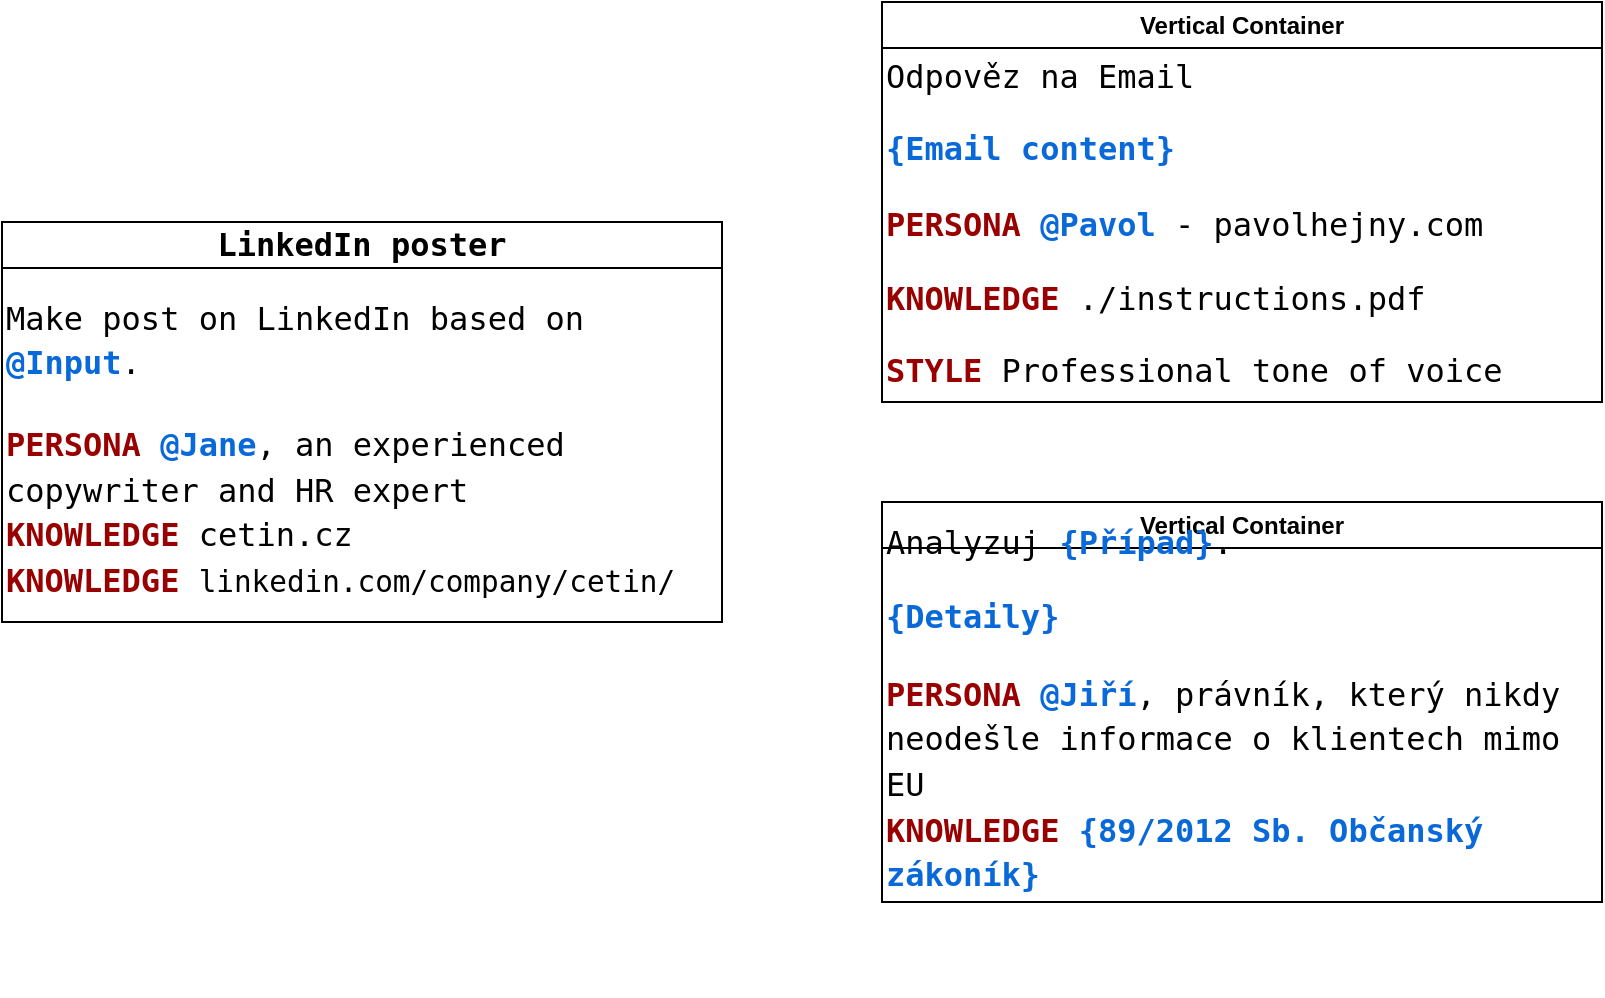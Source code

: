 <mxfile scale="1" border="0" disableSvgWarning="true" linkTarget="_blank">
    <diagram name="Page-1" id="zo4WBBcyATChdUDADUly">
        <mxGraphModel dx="1404" dy="1187" grid="1" gridSize="10" guides="1" tooltips="1" connect="1" arrows="1" fold="1" page="0" pageScale="1" pageWidth="850" pageHeight="1100" math="0" shadow="0">
            <root>
                <mxCell id="0"/>
                <mxCell id="1" parent="0"/>
                <mxCell id="6" value="&lt;span id=&quot;docs-internal-guid-7355ec48-7fff-92aa-0e8d-61f8d0b5f036&quot; style=&quot;font-weight:normal;&quot;&gt;&lt;p style=&quot;line-height: 1.406; margin-top: 0pt; margin-bottom: 0pt;&quot; dir=&quot;ltr&quot;&gt;&lt;span style=&quot;font-size: 12pt; font-family: &amp;quot;Roboto Mono&amp;quot;, monospace; color: rgb(0, 0, 0); background-color: transparent; font-weight: 700; font-variant-numeric: normal; font-variant-east-asian: normal; font-variant-alternates: normal; font-variant-position: normal; font-variant-emoji: normal; vertical-align: baseline; white-space-collapse: preserve;&quot;&gt;LinkedIn poster&lt;/span&gt;&lt;/p&gt;&lt;/span&gt;" style="swimlane;whiteSpace=wrap;html=1;swimlaneFillColor=default;" parent="1" vertex="1">
                    <mxGeometry x="-290" y="70" width="360" height="200" as="geometry"/>
                </mxCell>
                <mxCell id="9" value="&lt;span id=&quot;docs-internal-guid-f1325d4c-7fff-b18c-7b77-cb8e79276ec5&quot;&gt;&lt;p style=&quot;line-height:1.38;margin-top:12pt;margin-bottom:12pt;&quot; dir=&quot;ltr&quot;&gt;&lt;span style=&quot;font-size: 12pt; font-family: &amp;quot;Roboto Mono&amp;quot;, monospace; color: rgb(0, 0, 0); background-color: transparent; font-variant-numeric: normal; font-variant-east-asian: normal; font-variant-alternates: normal; font-variant-position: normal; font-variant-emoji: normal; vertical-align: baseline; white-space-collapse: preserve;&quot;&gt;Make post on LinkedIn based on &lt;/span&gt;&lt;span style=&quot;font-size: 12pt; font-family: &amp;quot;Roboto Mono&amp;quot;, monospace; color: rgb(9, 105, 217); background-color: transparent; font-weight: 700; font-variant-numeric: normal; font-variant-east-asian: normal; font-variant-alternates: normal; font-variant-position: normal; font-variant-emoji: normal; vertical-align: baseline; white-space-collapse: preserve;&quot;&gt;@Input&lt;/span&gt;&lt;span style=&quot;font-size: 12pt; font-family: &amp;quot;Roboto Mono&amp;quot;, monospace; color: rgb(0, 0, 0); background-color: transparent; font-variant-numeric: normal; font-variant-east-asian: normal; font-variant-alternates: normal; font-variant-position: normal; font-variant-emoji: normal; vertical-align: baseline; white-space-collapse: preserve;&quot;&gt;.&lt;/span&gt;&lt;/p&gt;&lt;p style=&quot;line-height:1.421;margin-top:14pt;margin-bottom:0pt;&quot; dir=&quot;ltr&quot;&gt;&lt;span style=&quot;font-size: 12pt; font-family: &amp;quot;Roboto Mono&amp;quot;, monospace; color: rgb(153, 0, 0); background-color: transparent; font-weight: 700; font-variant-numeric: normal; font-variant-east-asian: normal; font-variant-alternates: normal; font-variant-position: normal; font-variant-emoji: normal; vertical-align: baseline; white-space-collapse: preserve;&quot;&gt;PERSONA &lt;/span&gt;&lt;span style=&quot;font-size: 12pt; font-family: &amp;quot;Roboto Mono&amp;quot;, monospace; color: rgb(9, 105, 217); background-color: transparent; font-weight: 700; font-variant-numeric: normal; font-variant-east-asian: normal; font-variant-alternates: normal; font-variant-position: normal; font-variant-emoji: normal; vertical-align: baseline; white-space-collapse: preserve;&quot;&gt;@Jane&lt;/span&gt;&lt;span style=&quot;font-size: 12pt; font-family: &amp;quot;Roboto Mono&amp;quot;, monospace; color: rgb(0, 0, 0); background-color: transparent; font-variant-numeric: normal; font-variant-east-asian: normal; font-variant-alternates: normal; font-variant-position: normal; font-variant-emoji: normal; vertical-align: baseline; white-space-collapse: preserve;&quot;&gt;, an experienced copywriter and HR expert&lt;/span&gt;&lt;/p&gt;&lt;p style=&quot;line-height:1.406;margin-top:0pt;margin-bottom:0pt;&quot; dir=&quot;ltr&quot;&gt;&lt;span style=&quot;font-size: 12pt; font-family: &amp;quot;Roboto Mono&amp;quot;, monospace; color: rgb(153, 0, 0); background-color: transparent; font-weight: 700; font-variant-numeric: normal; font-variant-east-asian: normal; font-variant-alternates: normal; font-variant-position: normal; font-variant-emoji: normal; vertical-align: baseline; white-space-collapse: preserve;&quot;&gt;KNOWLEDGE &lt;/span&gt;&lt;span style=&quot;font-size: 12pt; font-family: &amp;quot;Roboto Mono&amp;quot;, monospace; color: rgb(0, 0, 0); background-color: transparent; font-variant-numeric: normal; font-variant-east-asian: normal; font-variant-alternates: normal; font-variant-position: normal; font-variant-emoji: normal; vertical-align: baseline; white-space-collapse: preserve;&quot;&gt;cetin.cz&lt;/span&gt;&lt;/p&gt;&lt;p style=&quot;line-height:1.406;margin-top:0pt;margin-bottom:0pt;&quot; dir=&quot;ltr&quot;&gt;&lt;span style=&quot;font-size: 12pt; font-family: &amp;quot;Roboto Mono&amp;quot;, monospace; color: rgb(153, 0, 0); background-color: transparent; font-weight: 700; font-variant-numeric: normal; font-variant-east-asian: normal; font-variant-alternates: normal; font-variant-position: normal; font-variant-emoji: normal; vertical-align: baseline; white-space-collapse: preserve;&quot;&gt;KNOWLEDGE &lt;/span&gt;&lt;span style=&quot;font-size: 11pt; font-family: &amp;quot;Roboto Mono&amp;quot;, monospace; color: rgb(0, 0, 0); background-color: transparent; font-variant-numeric: normal; font-variant-east-asian: normal; font-variant-alternates: normal; font-variant-position: normal; font-variant-emoji: normal; vertical-align: baseline; white-space-collapse: preserve;&quot;&gt;linkedin.com/company/cetin/&lt;/span&gt;&lt;/p&gt;&lt;div&gt;&lt;span style=&quot;font-size: 11pt; font-family: &amp;quot;Roboto Mono&amp;quot;, monospace; color: rgb(0, 0, 0); background-color: transparent; font-variant-numeric: normal; font-variant-east-asian: normal; font-variant-alternates: normal; font-variant-position: normal; font-variant-emoji: normal; vertical-align: baseline; white-space-collapse: preserve;&quot;&gt;&lt;br&gt;&lt;/span&gt;&lt;/div&gt;&lt;/span&gt;" style="text;html=1;align=left;verticalAlign=middle;whiteSpace=wrap;rounded=0;" parent="6" vertex="1">
                    <mxGeometry y="30" width="360" height="170" as="geometry"/>
                </mxCell>
                <mxCell id="10" value="Vertical Container" style="swimlane;whiteSpace=wrap;html=1;swimlaneFillColor=default;" parent="1" vertex="1">
                    <mxGeometry x="150" y="-40" width="360" height="200" as="geometry"/>
                </mxCell>
                <mxCell id="11" value="&lt;span id=&quot;docs-internal-guid-f1325d4c-7fff-b18c-7b77-cb8e79276ec5&quot;&gt;&lt;p style=&quot;line-height:1.2;margin-top:0pt;margin-bottom:0pt;&quot; dir=&quot;ltr&quot;&gt;&lt;span style=&quot;font-size:12pt;font-family:&#39;Roboto Mono&#39;,monospace;color:#000000;background-color:transparent;font-weight:400;font-style:normal;font-variant:normal;text-decoration:none;vertical-align:baseline;white-space:pre;white-space:pre-wrap;&quot;&gt;Odpověz na Email&lt;/span&gt;&lt;/p&gt;&lt;p style=&quot;line-height:1.38;margin-top:12pt;margin-bottom:12pt;&quot; dir=&quot;ltr&quot;&gt;&lt;span style=&quot;background-color: transparent; color: rgb(9, 105, 217); font-family: &amp;quot;Roboto Mono&amp;quot;, monospace; font-size: 12pt; font-weight: 700; white-space-collapse: preserve;&quot;&gt;{Email content}&lt;/span&gt;&lt;/p&gt;&lt;p style=&quot;line-height:1.38;margin-top:12pt;margin-bottom:12pt;&quot; dir=&quot;ltr&quot;&gt;&lt;span style=&quot;background-color: transparent; white-space-collapse: preserve; font-size: 12pt; font-family: &amp;quot;Roboto Mono&amp;quot;, monospace; color: rgb(153, 0, 0); font-weight: 700; font-variant-numeric: normal; font-variant-east-asian: normal; font-variant-alternates: normal; font-variant-position: normal; font-variant-emoji: normal; vertical-align: baseline;&quot;&gt;PERSONA &lt;/span&gt;&lt;span style=&quot;background-color: transparent; white-space-collapse: preserve; font-size: 12pt; font-family: &amp;quot;Roboto Mono&amp;quot;, monospace; color: rgb(9, 105, 217); font-weight: 700; font-variant-numeric: normal; font-variant-east-asian: normal; font-variant-alternates: normal; font-variant-position: normal; font-variant-emoji: normal; vertical-align: baseline;&quot;&gt;@Pavol&lt;/span&gt;&lt;span style=&quot;background-color: transparent; white-space-collapse: preserve; font-size: 12pt; font-family: &amp;quot;Roboto Mono&amp;quot;, monospace; color: rgb(0, 0, 0); font-variant-numeric: normal; font-variant-east-asian: normal; font-variant-alternates: normal; font-variant-position: normal; font-variant-emoji: normal; vertical-align: baseline;&quot;&gt; - pavolhejny.com&lt;/span&gt;&lt;/p&gt;&lt;p style=&quot;line-height:1.2;margin-top:0pt;margin-bottom:0pt;&quot; dir=&quot;ltr&quot;&gt;&lt;span style=&quot;font-size:12pt;font-family:&#39;Roboto Mono&#39;,monospace;color:#990000;background-color:transparent;font-weight:700;font-style:normal;font-variant:normal;text-decoration:none;vertical-align:baseline;white-space:pre;white-space:pre-wrap;&quot;&gt;KNOWLEDGE &lt;/span&gt;&lt;span style=&quot;font-size:12pt;font-family:&#39;Roboto Mono&#39;,monospace;color:#000000;background-color:transparent;font-weight:400;font-style:normal;font-variant:normal;text-decoration:none;vertical-align:baseline;white-space:pre;white-space:pre-wrap;&quot;&gt;./instructions.pdf&lt;/span&gt;&lt;/p&gt;&lt;p style=&quot;line-height:1.38;margin-top:12pt;margin-bottom:12pt;&quot; dir=&quot;ltr&quot;&gt;&lt;/p&gt;&lt;p style=&quot;line-height:1.2;margin-top:0pt;margin-bottom:0pt;&quot; dir=&quot;ltr&quot;&gt;&lt;span style=&quot;font-size:12pt;font-family:&#39;Roboto Mono&#39;,monospace;color:#990000;background-color:transparent;font-weight:700;font-style:normal;font-variant:normal;text-decoration:none;vertical-align:baseline;white-space:pre;white-space:pre-wrap;&quot;&gt;STYLE &lt;/span&gt;&lt;span style=&quot;font-size:12pt;font-family:&#39;Roboto Mono&#39;,monospace;color:#000000;background-color:transparent;font-weight:400;font-style:normal;font-variant:normal;text-decoration:none;vertical-align:baseline;white-space:pre;white-space:pre-wrap;&quot;&gt;Professional tone of voice&lt;/span&gt;&lt;/p&gt;&lt;div&gt;&lt;span style=&quot;font-size:12pt;font-family:&#39;Roboto Mono&#39;,monospace;color:#000000;background-color:transparent;font-weight:400;font-style:normal;font-variant:normal;text-decoration:none;vertical-align:baseline;white-space:pre;white-space:pre-wrap;&quot;&gt;&lt;br&gt;&lt;/span&gt;&lt;/div&gt;&lt;/span&gt;" style="text;html=1;align=left;verticalAlign=middle;whiteSpace=wrap;rounded=0;" parent="10" vertex="1">
                    <mxGeometry y="40" width="360" height="160" as="geometry"/>
                </mxCell>
                <mxCell id="12" value="Vertical Container" style="swimlane;whiteSpace=wrap;html=1;swimlaneFillColor=default;" parent="1" vertex="1">
                    <mxGeometry x="150" y="210" width="360" height="200" as="geometry">
                        <mxRectangle x="150" y="210" width="140" height="30" as="alternateBounds"/>
                    </mxGeometry>
                </mxCell>
                <mxCell id="13" value="&lt;span id=&quot;docs-internal-guid-f1325d4c-7fff-b18c-7b77-cb8e79276ec5&quot;&gt;&lt;p style=&quot;line-height:1.38;margin-top:12pt;margin-bottom:12pt;&quot; dir=&quot;ltr&quot;&gt;&lt;span style=&quot;font-size:12pt;font-family:&#39;Roboto Mono&#39;,monospace;color:#000000;background-color:transparent;font-weight:400;font-style:normal;font-variant:normal;text-decoration:none;vertical-align:baseline;white-space:pre;white-space:pre-wrap;&quot;&gt;Analyzuj &lt;/span&gt;&lt;span style=&quot;font-size:12pt;font-family:&#39;Roboto Mono&#39;,monospace;color:#0969D9;background-color:transparent;font-weight:700;font-style:normal;font-variant:normal;text-decoration:none;vertical-align:baseline;white-space:pre;white-space:pre-wrap;&quot;&gt;{Případ}&lt;/span&gt;&lt;span style=&quot;font-size:12pt;font-family:&#39;Roboto Mono&#39;,monospace;color:#000000;background-color:transparent;font-weight:400;font-style:normal;font-variant:normal;text-decoration:none;vertical-align:baseline;white-space:pre;white-space:pre-wrap;&quot;&gt;.&lt;/span&gt;&lt;/p&gt;&lt;p style=&quot;line-height:1.2;margin-top:0pt;margin-bottom:0pt;&quot; dir=&quot;ltr&quot;&gt;&lt;span style=&quot;font-size:12pt;font-family:&#39;Roboto Mono&#39;,monospace;color:#0969D9;background-color:transparent;font-weight:700;font-style:normal;font-variant:normal;text-decoration:none;vertical-align:baseline;white-space:pre;white-space:pre-wrap;&quot;&gt;{Detaily}&lt;/span&gt;&lt;/p&gt;&lt;p style=&quot;line-height:1.421;margin-top:14pt;margin-bottom:0pt;&quot; dir=&quot;ltr&quot;&gt;&lt;span style=&quot;font-size:12pt;font-family:&#39;Roboto Mono&#39;,monospace;color:#990000;background-color:transparent;font-weight:700;font-style:normal;font-variant:normal;text-decoration:none;vertical-align:baseline;white-space:pre;white-space:pre-wrap;&quot;&gt;PERSONA &lt;/span&gt;&lt;span style=&quot;font-size:12pt;font-family:&#39;Roboto Mono&#39;,monospace;color:#0969D9;background-color:transparent;font-weight:700;font-style:normal;font-variant:normal;text-decoration:none;vertical-align:baseline;white-space:pre;white-space:pre-wrap;&quot;&gt;@Jiří&lt;/span&gt;&lt;span style=&quot;font-size:12pt;font-family:&#39;Roboto Mono&#39;,monospace;color:#000000;background-color:transparent;font-weight:400;font-style:normal;font-variant:normal;text-decoration:none;vertical-align:baseline;white-space:pre;white-space:pre-wrap;&quot;&gt;, právník, který nikdy neodešle informace o klientech mimo EU&lt;/span&gt;&lt;/p&gt;&lt;p style=&quot;line-height:1.406;margin-top:0pt;margin-bottom:0pt;&quot; dir=&quot;ltr&quot;&gt;&lt;span style=&quot;font-size:12pt;font-family:&#39;Roboto Mono&#39;,monospace;color:#990000;background-color:transparent;font-weight:700;font-style:normal;font-variant:normal;text-decoration:none;vertical-align:baseline;white-space:pre;white-space:pre-wrap;&quot;&gt;KNOWLEDGE &lt;/span&gt;&lt;span style=&quot;font-size:12pt;font-family:&#39;Roboto Mono&#39;,monospace;color:#0969D9;background-color:transparent;font-weight:700;font-style:normal;font-variant:normal;text-decoration:none;vertical-align:baseline;white-space:pre;white-space:pre-wrap;&quot;&gt;{89/2012 Sb. Občanský zákoník}&lt;/span&gt;&lt;/p&gt;&lt;p style=&quot;line-height:1.38;margin-top:12pt;margin-bottom:12pt;&quot; dir=&quot;ltr&quot;&gt;&lt;span id=&quot;docs-internal-guid-c444d0eb-7fff-7e35-f5e5-062696c761ac&quot;&gt;&lt;br&gt;&lt;/span&gt;&lt;/p&gt;&lt;/span&gt;" style="text;html=1;align=left;verticalAlign=middle;whiteSpace=wrap;rounded=0;" parent="12" vertex="1">
                    <mxGeometry y="40" width="360" height="160" as="geometry"/>
                </mxCell>
            </root>
        </mxGraphModel>
    </diagram>
</mxfile>